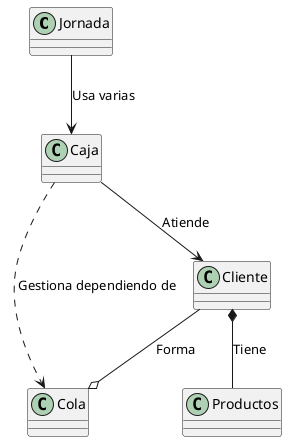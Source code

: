 @startuml

class Jornada {
}
class Caja {
}
class Cola {
}
class Cliente {
}
class Productos {
}


Jornada --> Caja : "Usa varias"
Caja --> Cliente : "Atiende"
Cliente *-- Productos : "Tiene"
Cliente --o Cola : "Forma"
Caja ..> Cola : "Gestiona dependiendo de"

@enduml

